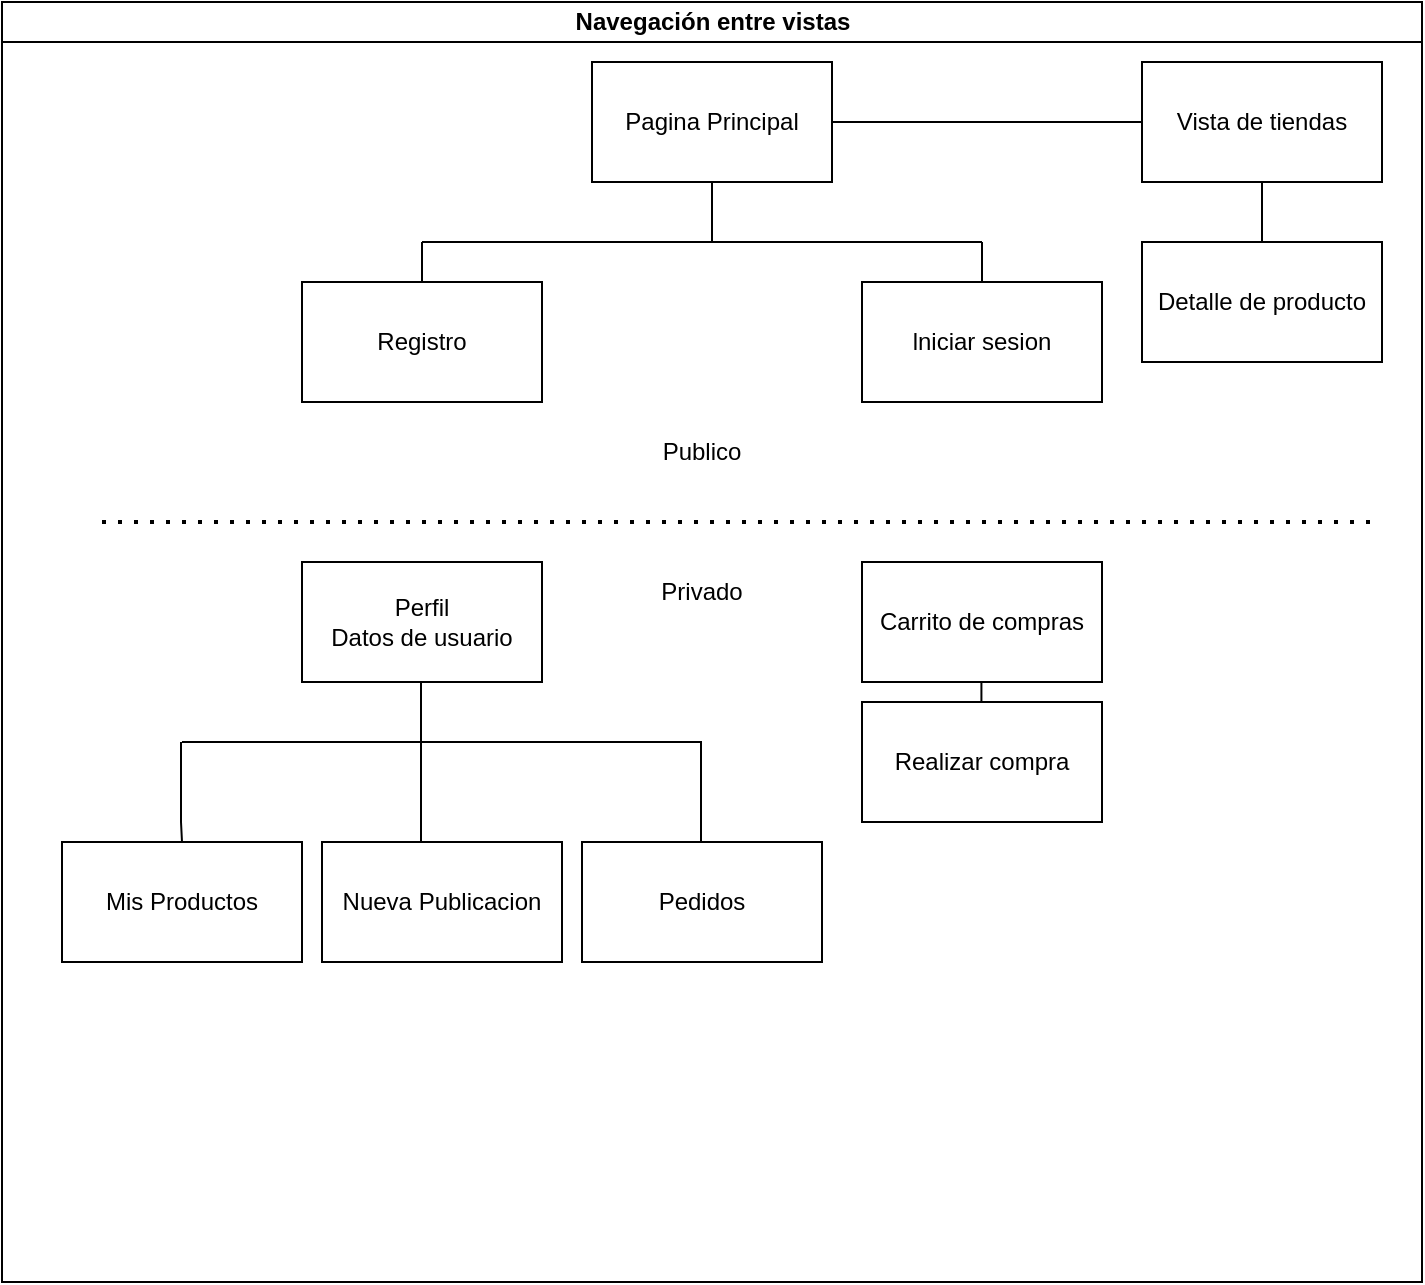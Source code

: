 <mxfile version="26.1.1">
  <diagram id="prtHgNgQTEPvFCAcTncT" name="Page-1">
    <mxGraphModel dx="864" dy="1682" grid="1" gridSize="10" guides="1" tooltips="1" connect="1" arrows="1" fold="1" page="1" pageScale="1" pageWidth="827" pageHeight="1169" math="0" shadow="0">
      <root>
        <mxCell id="0" />
        <mxCell id="1" parent="0" />
        <mxCell id="dNxyNK7c78bLwvsdeMH5-11" value="Navegación entre vistas" style="swimlane;html=1;startSize=20;horizontal=1;containerType=tree;glass=0;" parent="1" vertex="1">
          <mxGeometry x="10" y="-20" width="710" height="640" as="geometry" />
        </mxCell>
        <mxCell id="lnwIUH7pZlgHuS-bECjO-3" value="Pagina Principal" style="rounded=0;whiteSpace=wrap;html=1;" vertex="1" parent="dNxyNK7c78bLwvsdeMH5-11">
          <mxGeometry x="295" y="30" width="120" height="60" as="geometry" />
        </mxCell>
        <mxCell id="lnwIUH7pZlgHuS-bECjO-4" value="Registro" style="rounded=0;whiteSpace=wrap;html=1;" vertex="1" parent="dNxyNK7c78bLwvsdeMH5-11">
          <mxGeometry x="150" y="140" width="120" height="60" as="geometry" />
        </mxCell>
        <mxCell id="lnwIUH7pZlgHuS-bECjO-5" value="lniciar sesion" style="rounded=0;whiteSpace=wrap;html=1;" vertex="1" parent="dNxyNK7c78bLwvsdeMH5-11">
          <mxGeometry x="430" y="140" width="120" height="60" as="geometry" />
        </mxCell>
        <mxCell id="lnwIUH7pZlgHuS-bECjO-8" value="" style="endArrow=none;html=1;rounded=0;" edge="1" parent="dNxyNK7c78bLwvsdeMH5-11">
          <mxGeometry width="50" height="50" relative="1" as="geometry">
            <mxPoint x="210" y="120" as="sourcePoint" />
            <mxPoint x="490" y="120" as="targetPoint" />
          </mxGeometry>
        </mxCell>
        <mxCell id="lnwIUH7pZlgHuS-bECjO-9" value="" style="endArrow=none;html=1;rounded=0;exitX=0.5;exitY=0;exitDx=0;exitDy=0;" edge="1" parent="dNxyNK7c78bLwvsdeMH5-11" source="lnwIUH7pZlgHuS-bECjO-4">
          <mxGeometry width="50" height="50" relative="1" as="geometry">
            <mxPoint x="185" y="130" as="sourcePoint" />
            <mxPoint x="210" y="120" as="targetPoint" />
          </mxGeometry>
        </mxCell>
        <mxCell id="lnwIUH7pZlgHuS-bECjO-10" value="" style="endArrow=none;html=1;rounded=0;exitX=0.5;exitY=0;exitDx=0;exitDy=0;" edge="1" parent="dNxyNK7c78bLwvsdeMH5-11" source="lnwIUH7pZlgHuS-bECjO-5">
          <mxGeometry width="50" height="50" relative="1" as="geometry">
            <mxPoint x="365" y="180" as="sourcePoint" />
            <mxPoint x="490" y="120" as="targetPoint" />
          </mxGeometry>
        </mxCell>
        <mxCell id="lnwIUH7pZlgHuS-bECjO-11" value="Mis Productos" style="rounded=0;whiteSpace=wrap;html=1;" vertex="1" parent="dNxyNK7c78bLwvsdeMH5-11">
          <mxGeometry x="30" y="420" width="120" height="60" as="geometry" />
        </mxCell>
        <mxCell id="lnwIUH7pZlgHuS-bECjO-15" value="Perfil&lt;br&gt;Datos de usuario" style="rounded=0;whiteSpace=wrap;html=1;" vertex="1" parent="dNxyNK7c78bLwvsdeMH5-11">
          <mxGeometry x="150" y="280" width="120" height="60" as="geometry" />
        </mxCell>
        <mxCell id="lnwIUH7pZlgHuS-bECjO-18" value="Realizar compra" style="rounded=0;whiteSpace=wrap;html=1;" vertex="1" parent="dNxyNK7c78bLwvsdeMH5-11">
          <mxGeometry x="430" y="350" width="120" height="60" as="geometry" />
        </mxCell>
        <mxCell id="lnwIUH7pZlgHuS-bECjO-19" value="Carrito de compras" style="rounded=0;whiteSpace=wrap;html=1;" vertex="1" parent="dNxyNK7c78bLwvsdeMH5-11">
          <mxGeometry x="430" y="280" width="120" height="60" as="geometry" />
        </mxCell>
        <mxCell id="lnwIUH7pZlgHuS-bECjO-20" value="Vista de tiendas" style="rounded=0;whiteSpace=wrap;html=1;" vertex="1" parent="dNxyNK7c78bLwvsdeMH5-11">
          <mxGeometry x="570" y="30" width="120" height="60" as="geometry" />
        </mxCell>
        <mxCell id="lnwIUH7pZlgHuS-bECjO-21" value="" style="endArrow=none;html=1;rounded=0;" edge="1" parent="dNxyNK7c78bLwvsdeMH5-11">
          <mxGeometry width="50" height="50" relative="1" as="geometry">
            <mxPoint x="209.5" y="370" as="sourcePoint" />
            <mxPoint x="209.5" y="340" as="targetPoint" />
            <Array as="points">
              <mxPoint x="209.5" y="340" />
            </Array>
          </mxGeometry>
        </mxCell>
        <mxCell id="lnwIUH7pZlgHuS-bECjO-22" value="Detalle de producto" style="rounded=0;whiteSpace=wrap;html=1;" vertex="1" parent="dNxyNK7c78bLwvsdeMH5-11">
          <mxGeometry x="570" y="120" width="120" height="60" as="geometry" />
        </mxCell>
        <mxCell id="lnwIUH7pZlgHuS-bECjO-23" value="" style="endArrow=none;html=1;rounded=0;entryX=0;entryY=0.5;entryDx=0;entryDy=0;exitX=1;exitY=0.5;exitDx=0;exitDy=0;" edge="1" parent="dNxyNK7c78bLwvsdeMH5-11" source="lnwIUH7pZlgHuS-bECjO-3" target="lnwIUH7pZlgHuS-bECjO-20">
          <mxGeometry width="50" height="50" relative="1" as="geometry">
            <mxPoint x="450" y="80" as="sourcePoint" />
            <mxPoint x="500" y="30" as="targetPoint" />
          </mxGeometry>
        </mxCell>
        <mxCell id="lnwIUH7pZlgHuS-bECjO-24" value="" style="endArrow=none;html=1;rounded=0;" edge="1" parent="dNxyNK7c78bLwvsdeMH5-11">
          <mxGeometry width="50" height="50" relative="1" as="geometry">
            <mxPoint x="630" y="120" as="sourcePoint" />
            <mxPoint x="630" y="90" as="targetPoint" />
          </mxGeometry>
        </mxCell>
        <mxCell id="lnwIUH7pZlgHuS-bECjO-26" value="Nueva Publicacion" style="rounded=0;whiteSpace=wrap;html=1;" vertex="1" parent="dNxyNK7c78bLwvsdeMH5-11">
          <mxGeometry x="160" y="420" width="120" height="60" as="geometry" />
        </mxCell>
        <mxCell id="lnwIUH7pZlgHuS-bECjO-27" value="Pedidos" style="rounded=0;whiteSpace=wrap;html=1;" vertex="1" parent="dNxyNK7c78bLwvsdeMH5-11">
          <mxGeometry x="290" y="420" width="120" height="60" as="geometry" />
        </mxCell>
        <mxCell id="lnwIUH7pZlgHuS-bECjO-28" value="" style="endArrow=none;html=1;rounded=0;" edge="1" parent="dNxyNK7c78bLwvsdeMH5-11">
          <mxGeometry width="50" height="50" relative="1" as="geometry">
            <mxPoint x="90" y="370" as="sourcePoint" />
            <mxPoint x="350" y="370" as="targetPoint" />
          </mxGeometry>
        </mxCell>
        <mxCell id="lnwIUH7pZlgHuS-bECjO-29" value="" style="endArrow=none;html=1;rounded=0;" edge="1" parent="dNxyNK7c78bLwvsdeMH5-11">
          <mxGeometry width="50" height="50" relative="1" as="geometry">
            <mxPoint x="89.5" y="410" as="sourcePoint" />
            <mxPoint x="89.5" y="370" as="targetPoint" />
            <Array as="points">
              <mxPoint x="90" y="420" />
              <mxPoint x="89.5" y="410" />
            </Array>
          </mxGeometry>
        </mxCell>
        <mxCell id="lnwIUH7pZlgHuS-bECjO-30" value="" style="endArrow=none;html=1;rounded=0;" edge="1" parent="dNxyNK7c78bLwvsdeMH5-11">
          <mxGeometry width="50" height="50" relative="1" as="geometry">
            <mxPoint x="209.5" y="420" as="sourcePoint" />
            <mxPoint x="209.5" y="370" as="targetPoint" />
          </mxGeometry>
        </mxCell>
        <mxCell id="lnwIUH7pZlgHuS-bECjO-31" value="" style="endArrow=none;html=1;rounded=0;" edge="1" parent="dNxyNK7c78bLwvsdeMH5-11">
          <mxGeometry width="50" height="50" relative="1" as="geometry">
            <mxPoint x="349.5" y="420" as="sourcePoint" />
            <mxPoint x="349.5" y="370" as="targetPoint" />
          </mxGeometry>
        </mxCell>
        <mxCell id="lnwIUH7pZlgHuS-bECjO-32" value="" style="endArrow=none;html=1;rounded=0;" edge="1" parent="dNxyNK7c78bLwvsdeMH5-11">
          <mxGeometry width="50" height="50" relative="1" as="geometry">
            <mxPoint x="489.71" y="350" as="sourcePoint" />
            <mxPoint x="490" y="340" as="targetPoint" />
            <Array as="points">
              <mxPoint x="489.71" y="340" />
            </Array>
          </mxGeometry>
        </mxCell>
        <mxCell id="lnwIUH7pZlgHuS-bECjO-34" value="Publico" style="text;html=1;align=center;verticalAlign=middle;whiteSpace=wrap;rounded=0;" vertex="1" parent="dNxyNK7c78bLwvsdeMH5-11">
          <mxGeometry x="320" y="210" width="60" height="30" as="geometry" />
        </mxCell>
        <mxCell id="lnwIUH7pZlgHuS-bECjO-35" value="Privado" style="text;html=1;align=center;verticalAlign=middle;whiteSpace=wrap;rounded=0;" vertex="1" parent="dNxyNK7c78bLwvsdeMH5-11">
          <mxGeometry x="320" y="280" width="60" height="30" as="geometry" />
        </mxCell>
        <mxCell id="lnwIUH7pZlgHuS-bECjO-7" value="" style="endArrow=none;html=1;rounded=0;entryX=0.5;entryY=1;entryDx=0;entryDy=0;" edge="1" parent="1" target="lnwIUH7pZlgHuS-bECjO-3">
          <mxGeometry width="50" height="50" relative="1" as="geometry">
            <mxPoint x="365" y="100" as="sourcePoint" />
            <mxPoint x="430" y="220" as="targetPoint" />
          </mxGeometry>
        </mxCell>
        <mxCell id="lnwIUH7pZlgHuS-bECjO-17" value="" style="endArrow=none;dashed=1;html=1;dashPattern=1 3;strokeWidth=2;rounded=0;" edge="1" parent="1">
          <mxGeometry width="50" height="50" relative="1" as="geometry">
            <mxPoint x="60" y="240" as="sourcePoint" />
            <mxPoint x="700" y="240" as="targetPoint" />
          </mxGeometry>
        </mxCell>
      </root>
    </mxGraphModel>
  </diagram>
</mxfile>
